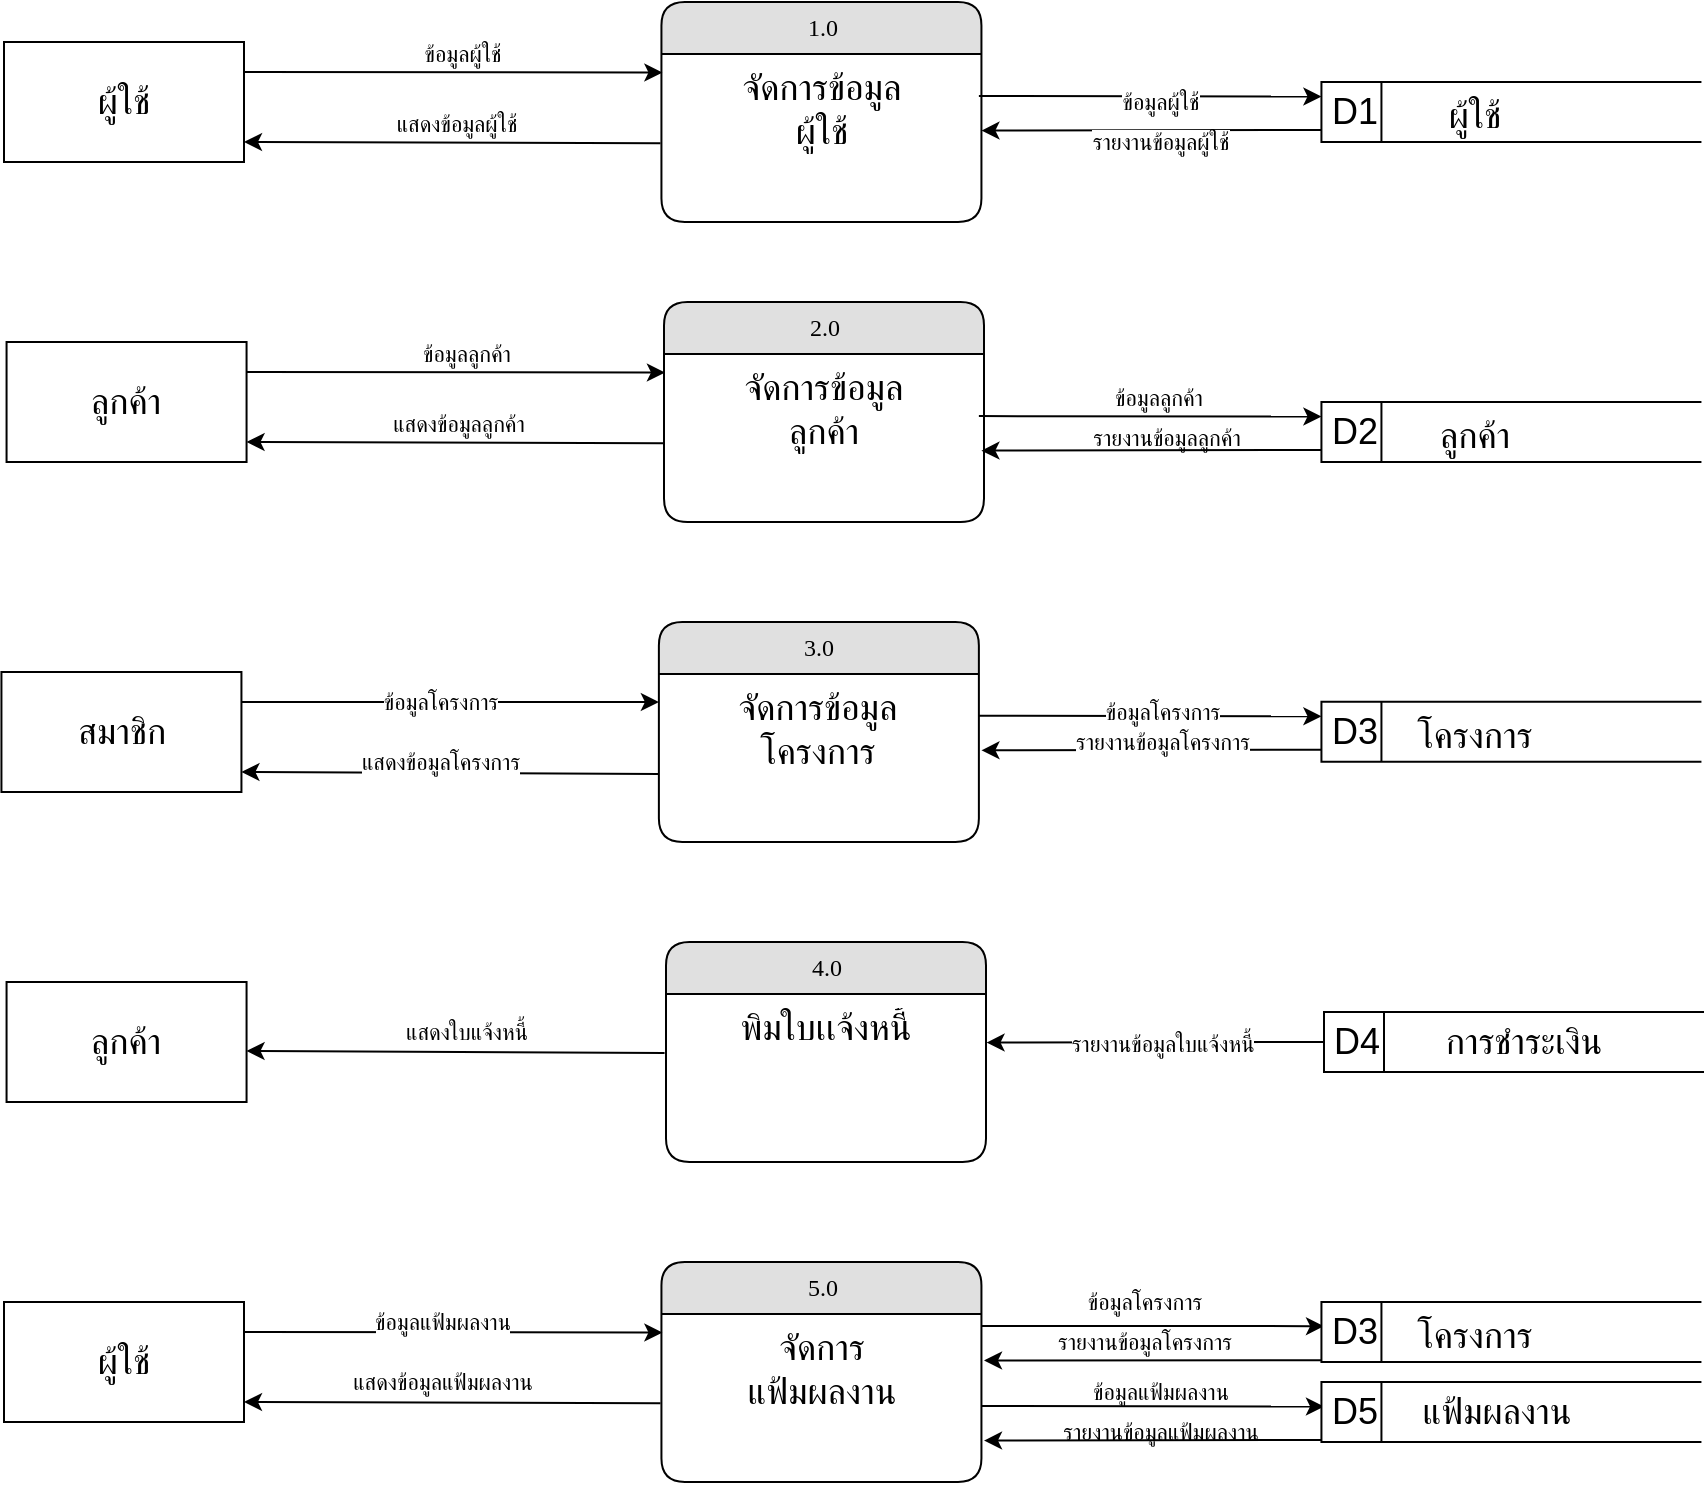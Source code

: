 <mxfile version="25.0.3">
  <diagram name="Page-1" id="b520641d-4fe3-3701-9064-5fc419738815">
    <mxGraphModel dx="2354" dy="600" grid="1" gridSize="10" guides="1" tooltips="1" connect="1" arrows="1" fold="1" page="1" pageScale="1" pageWidth="1100" pageHeight="850" background="none" math="0" shadow="0">
      <root>
        <mxCell id="0" />
        <mxCell id="1" parent="0" />
        <mxCell id="21ea969265ad0168-14" value="1.0" style="swimlane;html=1;fontStyle=0;childLayout=stackLayout;horizontal=1;startSize=26;fillColor=#e0e0e0;horizontalStack=0;resizeParent=1;resizeLast=0;collapsible=1;marginBottom=0;swimlaneFillColor=#ffffff;align=center;rounded=1;shadow=0;comic=0;labelBackgroundColor=none;strokeWidth=1;fontFamily=Verdana;fontSize=12" parent="1" vertex="1">
          <mxGeometry x="-71.28" y="60" width="160" height="110" as="geometry" />
        </mxCell>
        <mxCell id="21ea969265ad0168-15" value="&lt;span style=&quot;font-size: 18px;&quot;&gt;จัดการข้อมูล&lt;br&gt;ผู้ใช้&lt;/span&gt;" style="text;html=1;strokeColor=none;fillColor=none;spacingLeft=4;spacingRight=4;whiteSpace=wrap;overflow=hidden;rotatable=0;points=[[0,0.5],[1,0.5]];portConstraint=eastwest;align=center;" parent="21ea969265ad0168-14" vertex="1">
          <mxGeometry y="26" width="160" height="54" as="geometry" />
        </mxCell>
        <mxCell id="J-rECzXJLJKtCDADrSuw-3" value="&lt;span style=&quot;font-size: 18px; text-wrap-mode: nowrap;&quot;&gt;ผู้ใช้&lt;/span&gt;" style="rounded=0;whiteSpace=wrap;html=1;" parent="1" vertex="1">
          <mxGeometry x="-400" y="80" width="120" height="60" as="geometry" />
        </mxCell>
        <mxCell id="J-rECzXJLJKtCDADrSuw-29" value="3.0" style="swimlane;html=1;fontStyle=0;childLayout=stackLayout;horizontal=1;startSize=26;fillColor=#e0e0e0;horizontalStack=0;resizeParent=1;resizeLast=0;collapsible=1;marginBottom=0;swimlaneFillColor=#ffffff;align=center;rounded=1;shadow=0;comic=0;labelBackgroundColor=none;strokeWidth=1;fontFamily=Verdana;fontSize=12" parent="1" vertex="1">
          <mxGeometry x="-72.56" y="370" width="160" height="110" as="geometry" />
        </mxCell>
        <mxCell id="J-rECzXJLJKtCDADrSuw-30" value="&lt;span style=&quot;font-size: 18px;&quot;&gt;จัดการข้อมูล&lt;/span&gt;&lt;div&gt;&lt;span style=&quot;font-size: 18px;&quot;&gt;โครงการ&lt;/span&gt;&lt;/div&gt;" style="text;html=1;strokeColor=none;fillColor=none;spacingLeft=4;spacingRight=4;whiteSpace=wrap;overflow=hidden;rotatable=0;points=[[0,0.5],[1,0.5]];portConstraint=eastwest;align=center;" parent="J-rECzXJLJKtCDADrSuw-29" vertex="1">
          <mxGeometry y="26" width="160" height="54" as="geometry" />
        </mxCell>
        <mxCell id="J-rECzXJLJKtCDADrSuw-31" value="" style="endArrow=classic;html=1;rounded=0;exitX=1;exitY=0.25;exitDx=0;exitDy=0;entryX=0.003;entryY=0.172;entryDx=0;entryDy=0;entryPerimeter=0;" parent="1" source="J-rECzXJLJKtCDADrSuw-3" target="21ea969265ad0168-15" edge="1">
          <mxGeometry width="50" height="50" relative="1" as="geometry">
            <mxPoint x="-261.28" y="90" as="sourcePoint" />
            <mxPoint x="-67.76" y="92.404" as="targetPoint" />
            <Array as="points" />
          </mxGeometry>
        </mxCell>
        <mxCell id="J-rECzXJLJKtCDADrSuw-40" value="ข้อมูลผู้ใช้" style="edgeLabel;html=1;align=center;verticalAlign=middle;resizable=0;points=[];rotation=0;" parent="J-rECzXJLJKtCDADrSuw-31" vertex="1" connectable="0">
          <mxGeometry x="-0.064" y="2" relative="1" as="geometry">
            <mxPoint x="11" y="-7" as="offset" />
          </mxGeometry>
        </mxCell>
        <mxCell id="J-rECzXJLJKtCDADrSuw-32" value="" style="endArrow=classic;html=1;rounded=0;exitX=-0.003;exitY=0.826;exitDx=0;exitDy=0;entryX=1;entryY=0.833;entryDx=0;entryDy=0;entryPerimeter=0;exitPerimeter=0;" parent="1" source="21ea969265ad0168-15" target="J-rECzXJLJKtCDADrSuw-3" edge="1">
          <mxGeometry width="50" height="50" relative="1" as="geometry">
            <mxPoint x="-71.28" y="122" as="sourcePoint" />
            <mxPoint x="-261.28" y="120" as="targetPoint" />
            <Array as="points" />
          </mxGeometry>
        </mxCell>
        <mxCell id="J-rECzXJLJKtCDADrSuw-41" value="แสดงข้อมูลผู้ใช้" style="edgeLabel;html=1;align=center;verticalAlign=middle;resizable=0;points=[];" parent="J-rECzXJLJKtCDADrSuw-32" vertex="1" connectable="0">
          <mxGeometry x="0.072" y="-2" relative="1" as="geometry">
            <mxPoint x="9" y="-8" as="offset" />
          </mxGeometry>
        </mxCell>
        <mxCell id="J-rECzXJLJKtCDADrSuw-49" value="" style="group" parent="1" vertex="1" connectable="0">
          <mxGeometry x="258.72" y="100" width="190" height="30" as="geometry" />
        </mxCell>
        <mxCell id="J-rECzXJLJKtCDADrSuw-50" value="&lt;font style=&quot;font-size: 18px;&quot;&gt;D1&lt;/font&gt;" style="html=1;dashed=0;whiteSpace=wrap;shape=mxgraph.dfd.dataStoreID;align=left;spacingLeft=3;points=[[0,0],[0.5,0],[1,0],[0,0.5],[1,0.5],[0,1],[0.5,1],[1,1]];container=0;" parent="J-rECzXJLJKtCDADrSuw-49" vertex="1">
          <mxGeometry width="190" height="30" as="geometry" />
        </mxCell>
        <mxCell id="J-rECzXJLJKtCDADrSuw-51" value="&lt;font style=&quot;font-size: 18px; font-weight: normal;&quot;&gt;ผู้ใช้&lt;/font&gt;" style="text;strokeColor=none;fillColor=none;html=1;fontSize=24;fontStyle=1;verticalAlign=middle;align=center;container=0;" parent="J-rECzXJLJKtCDADrSuw-49" vertex="1">
          <mxGeometry x="28.5" width="95" height="30" as="geometry" />
        </mxCell>
        <mxCell id="J-rECzXJLJKtCDADrSuw-52" value="" style="endArrow=classic;html=1;rounded=0;exitX=0.992;exitY=0.389;exitDx=0;exitDy=0;exitPerimeter=0;entryX=0;entryY=0.242;entryDx=0;entryDy=0;entryPerimeter=0;" parent="1" target="J-rECzXJLJKtCDADrSuw-50" edge="1">
          <mxGeometry width="50" height="50" relative="1" as="geometry">
            <mxPoint x="87.44" y="107.006" as="sourcePoint" />
            <mxPoint x="258.72" y="110" as="targetPoint" />
            <Array as="points" />
          </mxGeometry>
        </mxCell>
        <mxCell id="J-rECzXJLJKtCDADrSuw-54" value="" style="endArrow=classic;html=1;rounded=0;exitX=-0.001;exitY=0.799;exitDx=0;exitDy=0;exitPerimeter=0;entryX=1;entryY=0.709;entryDx=0;entryDy=0;entryPerimeter=0;" parent="1" source="J-rECzXJLJKtCDADrSuw-50" edge="1">
          <mxGeometry width="50" height="50" relative="1" as="geometry">
            <mxPoint x="257.72" y="130" as="sourcePoint" />
            <mxPoint x="88.72" y="124.286" as="targetPoint" />
            <Array as="points" />
          </mxGeometry>
        </mxCell>
        <mxCell id="J-rECzXJLJKtCDADrSuw-108" value="&lt;span style=&quot;font-size: 18px;&quot;&gt;สมาชิก&lt;/span&gt;" style="rounded=0;whiteSpace=wrap;html=1;" parent="1" vertex="1">
          <mxGeometry x="-401.28" y="395" width="120" height="60" as="geometry" />
        </mxCell>
        <mxCell id="J-rECzXJLJKtCDADrSuw-109" value="" style="endArrow=classic;html=1;rounded=0;exitX=1;exitY=0.25;exitDx=0;exitDy=0;entryX=0.003;entryY=0.172;entryDx=0;entryDy=0;entryPerimeter=0;" parent="1" source="J-rECzXJLJKtCDADrSuw-108" edge="1">
          <mxGeometry width="50" height="50" relative="1" as="geometry">
            <mxPoint x="-262.56" y="405" as="sourcePoint" />
            <mxPoint x="-72.56" y="410" as="targetPoint" />
            <Array as="points" />
          </mxGeometry>
        </mxCell>
        <mxCell id="J-rECzXJLJKtCDADrSuw-111" value="" style="endArrow=classic;html=1;rounded=0;exitX=-0.003;exitY=0.826;exitDx=0;exitDy=0;entryX=1;entryY=0.833;entryDx=0;entryDy=0;entryPerimeter=0;exitPerimeter=0;" parent="1" target="J-rECzXJLJKtCDADrSuw-108" edge="1">
          <mxGeometry width="50" height="50" relative="1" as="geometry">
            <mxPoint x="-72.56" y="446" as="sourcePoint" />
            <mxPoint x="-262.56" y="435" as="targetPoint" />
            <Array as="points" />
          </mxGeometry>
        </mxCell>
        <mxCell id="J-rECzXJLJKtCDADrSuw-119" value="" style="group" parent="1" vertex="1" connectable="0">
          <mxGeometry x="258.72" y="409.88" width="190" height="30" as="geometry" />
        </mxCell>
        <mxCell id="J-rECzXJLJKtCDADrSuw-120" value="&lt;font style=&quot;font-size: 18px;&quot;&gt;D3&lt;/font&gt;" style="html=1;dashed=0;whiteSpace=wrap;shape=mxgraph.dfd.dataStoreID;align=left;spacingLeft=3;points=[[0,0],[0.5,0],[1,0],[0,0.5],[1,0.5],[0,1],[0.5,1],[1,1]];container=0;" parent="J-rECzXJLJKtCDADrSuw-119" vertex="1">
          <mxGeometry width="190" height="30" as="geometry" />
        </mxCell>
        <mxCell id="J-rECzXJLJKtCDADrSuw-121" value="&lt;span style=&quot;font-size: 18px; font-weight: 400; text-wrap-mode: wrap;&quot;&gt;โครงการ&lt;/span&gt;" style="text;strokeColor=none;fillColor=none;html=1;fontSize=24;fontStyle=1;verticalAlign=middle;align=center;container=0;" parent="J-rECzXJLJKtCDADrSuw-119" vertex="1">
          <mxGeometry x="28.5" width="95" height="30" as="geometry" />
        </mxCell>
        <mxCell id="J-rECzXJLJKtCDADrSuw-122" value="" style="endArrow=classic;html=1;rounded=0;exitX=0.992;exitY=0.389;exitDx=0;exitDy=0;exitPerimeter=0;entryX=0;entryY=0.242;entryDx=0;entryDy=0;entryPerimeter=0;" parent="1" target="J-rECzXJLJKtCDADrSuw-120" edge="1">
          <mxGeometry width="50" height="50" relative="1" as="geometry">
            <mxPoint x="87.44" y="416.886" as="sourcePoint" />
            <mxPoint x="258.72" y="419.88" as="targetPoint" />
            <Array as="points" />
          </mxGeometry>
        </mxCell>
        <mxCell id="J-rECzXJLJKtCDADrSuw-124" value="" style="endArrow=classic;html=1;rounded=0;exitX=-0.001;exitY=0.799;exitDx=0;exitDy=0;exitPerimeter=0;entryX=1;entryY=0.709;entryDx=0;entryDy=0;entryPerimeter=0;" parent="1" source="J-rECzXJLJKtCDADrSuw-120" edge="1">
          <mxGeometry width="50" height="50" relative="1" as="geometry">
            <mxPoint x="257.72" y="439.88" as="sourcePoint" />
            <mxPoint x="88.72" y="434.166" as="targetPoint" />
            <Array as="points" />
          </mxGeometry>
        </mxCell>
        <mxCell id="J-rECzXJLJKtCDADrSuw-140" value="4.0" style="swimlane;html=1;fontStyle=0;childLayout=stackLayout;horizontal=1;startSize=26;fillColor=#e0e0e0;horizontalStack=0;resizeParent=1;resizeLast=0;collapsible=1;marginBottom=0;swimlaneFillColor=#ffffff;align=center;rounded=1;shadow=0;comic=0;labelBackgroundColor=none;strokeWidth=1;fontFamily=Verdana;fontSize=12" parent="1" vertex="1">
          <mxGeometry x="-69" y="530" width="160" height="110" as="geometry" />
        </mxCell>
        <mxCell id="J-rECzXJLJKtCDADrSuw-202" value="&lt;span style=&quot;font-size: 18px;&quot;&gt;พิมใบเเจ้งหนี้&lt;/span&gt;" style="text;html=1;strokeColor=none;fillColor=none;spacingLeft=4;spacingRight=4;whiteSpace=wrap;overflow=hidden;rotatable=0;points=[[0,0.5],[1,0.5]];portConstraint=eastwest;align=center;" parent="J-rECzXJLJKtCDADrSuw-140" vertex="1">
          <mxGeometry y="26" width="160" height="54" as="geometry" />
        </mxCell>
        <mxCell id="J-rECzXJLJKtCDADrSuw-142" value="&lt;span style=&quot;font-size: 18px;&quot;&gt;ลูกค้า&lt;/span&gt;" style="rounded=0;whiteSpace=wrap;html=1;" parent="1" vertex="1">
          <mxGeometry x="-398.72" y="550" width="120" height="60" as="geometry" />
        </mxCell>
        <mxCell id="J-rECzXJLJKtCDADrSuw-161" value="" style="endArrow=classic;html=1;rounded=0;exitX=-0.001;exitY=0.799;exitDx=0;exitDy=0;exitPerimeter=0;entryX=1;entryY=0.709;entryDx=0;entryDy=0;entryPerimeter=0;" parent="1" edge="1">
          <mxGeometry width="50" height="50" relative="1" as="geometry">
            <mxPoint x="261.09" y="579.97" as="sourcePoint" />
            <mxPoint x="91.28" y="580.286" as="targetPoint" />
            <Array as="points" />
          </mxGeometry>
        </mxCell>
        <mxCell id="J-rECzXJLJKtCDADrSuw-206" value="5.0" style="swimlane;html=1;fontStyle=0;childLayout=stackLayout;horizontal=1;startSize=26;fillColor=#e0e0e0;horizontalStack=0;resizeParent=1;resizeLast=0;collapsible=1;marginBottom=0;swimlaneFillColor=#ffffff;align=center;rounded=1;shadow=0;comic=0;labelBackgroundColor=none;strokeWidth=1;fontFamily=Verdana;fontSize=12" parent="1" vertex="1">
          <mxGeometry x="-71.28" y="690" width="160" height="110" as="geometry" />
        </mxCell>
        <mxCell id="J-rECzXJLJKtCDADrSuw-207" value="&lt;span style=&quot;font-size: 18px;&quot;&gt;จัดการ&lt;/span&gt;&lt;div&gt;&lt;span style=&quot;font-size: 18px;&quot;&gt;แฟ้มผลงาน&lt;/span&gt;&lt;/div&gt;" style="text;html=1;strokeColor=none;fillColor=none;spacingLeft=4;spacingRight=4;whiteSpace=wrap;overflow=hidden;rotatable=0;points=[[0,0.5],[1,0.5]];portConstraint=eastwest;align=center;" parent="J-rECzXJLJKtCDADrSuw-206" vertex="1">
          <mxGeometry y="26" width="160" height="54" as="geometry" />
        </mxCell>
        <mxCell id="J-rECzXJLJKtCDADrSuw-208" value="&lt;span style=&quot;font-size: 18px; text-wrap-mode: nowrap;&quot;&gt;ผู้ใช้&lt;/span&gt;" style="rounded=0;whiteSpace=wrap;html=1;" parent="1" vertex="1">
          <mxGeometry x="-400" y="710" width="120" height="60" as="geometry" />
        </mxCell>
        <mxCell id="J-rECzXJLJKtCDADrSuw-209" value="" style="endArrow=classic;html=1;rounded=0;exitX=1;exitY=0.25;exitDx=0;exitDy=0;entryX=0.003;entryY=0.172;entryDx=0;entryDy=0;entryPerimeter=0;" parent="1" source="J-rECzXJLJKtCDADrSuw-208" edge="1">
          <mxGeometry width="50" height="50" relative="1" as="geometry">
            <mxPoint x="-261.28" y="720" as="sourcePoint" />
            <mxPoint x="-70.8" y="725.288" as="targetPoint" />
            <Array as="points" />
          </mxGeometry>
        </mxCell>
        <mxCell id="J-rECzXJLJKtCDADrSuw-211" value="" style="endArrow=classic;html=1;rounded=0;exitX=-0.003;exitY=0.826;exitDx=0;exitDy=0;entryX=1;entryY=0.833;entryDx=0;entryDy=0;entryPerimeter=0;exitPerimeter=0;" parent="1" target="J-rECzXJLJKtCDADrSuw-208" edge="1">
          <mxGeometry width="50" height="50" relative="1" as="geometry">
            <mxPoint x="-71.76" y="760.604" as="sourcePoint" />
            <mxPoint x="-261.28" y="750" as="targetPoint" />
            <Array as="points" />
          </mxGeometry>
        </mxCell>
        <mxCell id="J-rECzXJLJKtCDADrSuw-235" value="" style="endArrow=classic;html=1;rounded=0;exitX=-0.003;exitY=0.826;exitDx=0;exitDy=0;entryX=1;entryY=0.833;entryDx=0;entryDy=0;entryPerimeter=0;exitPerimeter=0;" parent="1" edge="1">
          <mxGeometry width="50" height="50" relative="1" as="geometry">
            <mxPoint x="-69.72" y="585.5" as="sourcePoint" />
            <mxPoint x="-278.72" y="584.5" as="targetPoint" />
            <Array as="points" />
          </mxGeometry>
        </mxCell>
        <mxCell id="J-rECzXJLJKtCDADrSuw-236" value="แสดงใบแจ้งหนี้" style="edgeLabel;html=1;align=center;verticalAlign=middle;resizable=0;points=[];" parent="J-rECzXJLJKtCDADrSuw-235" vertex="1" connectable="0">
          <mxGeometry x="0.072" y="-2" relative="1" as="geometry">
            <mxPoint x="12" y="-8" as="offset" />
          </mxGeometry>
        </mxCell>
        <mxCell id="J-rECzXJLJKtCDADrSuw-249" value="รายงานข้อมูลใบแจ้งหนี้" style="edgeLabel;html=1;align=center;verticalAlign=middle;resizable=0;points=[];" parent="J-rECzXJLJKtCDADrSuw-235" vertex="1" connectable="0">
          <mxGeometry x="0.072" y="-2" relative="1" as="geometry">
            <mxPoint x="360" y="-2" as="offset" />
          </mxGeometry>
        </mxCell>
        <mxCell id="J-rECzXJLJKtCDADrSuw-250" value="ข้อมูลผู้ใช้" style="edgeLabel;html=1;align=center;verticalAlign=middle;resizable=0;points=[];" parent="J-rECzXJLJKtCDADrSuw-235" vertex="1" connectable="0">
          <mxGeometry x="0.072" y="-2" relative="1" as="geometry">
            <mxPoint x="359" y="-473" as="offset" />
          </mxGeometry>
        </mxCell>
        <mxCell id="J-rECzXJLJKtCDADrSuw-251" value="รายงานข้อมูลผู้ใช้" style="edgeLabel;html=1;align=center;verticalAlign=middle;resizable=0;points=[];" parent="J-rECzXJLJKtCDADrSuw-235" vertex="1" connectable="0">
          <mxGeometry x="0.072" y="-2" relative="1" as="geometry">
            <mxPoint x="359" y="-453" as="offset" />
          </mxGeometry>
        </mxCell>
        <mxCell id="J-rECzXJLJKtCDADrSuw-256" value="แสดงข้อมูลโครงการ" style="edgeLabel;html=1;align=center;verticalAlign=middle;resizable=0;points=[];" parent="J-rECzXJLJKtCDADrSuw-235" vertex="1" connectable="0">
          <mxGeometry x="0.072" y="-2" relative="1" as="geometry">
            <mxPoint x="-1" y="-143" as="offset" />
          </mxGeometry>
        </mxCell>
        <mxCell id="J-rECzXJLJKtCDADrSuw-259" value="ข้อมูลโครงการ" style="edgeLabel;html=1;align=center;verticalAlign=middle;resizable=0;points=[];" parent="J-rECzXJLJKtCDADrSuw-235" vertex="1" connectable="0">
          <mxGeometry x="0.072" y="-2" relative="1" as="geometry">
            <mxPoint x="-1" y="-173" as="offset" />
          </mxGeometry>
        </mxCell>
        <mxCell id="J-rECzXJLJKtCDADrSuw-260" value="ข้อมูลโครงการ" style="edgeLabel;html=1;align=center;verticalAlign=middle;resizable=0;points=[];" parent="J-rECzXJLJKtCDADrSuw-235" vertex="1" connectable="0">
          <mxGeometry x="0.072" y="-2" relative="1" as="geometry">
            <mxPoint x="360" y="-168" as="offset" />
          </mxGeometry>
        </mxCell>
        <mxCell id="J-rECzXJLJKtCDADrSuw-261" value="รายงานข้อมูลโครงการ" style="edgeLabel;html=1;align=center;verticalAlign=middle;resizable=0;points=[];" parent="J-rECzXJLJKtCDADrSuw-235" vertex="1" connectable="0">
          <mxGeometry x="0.072" y="-2" relative="1" as="geometry">
            <mxPoint x="360" y="-153" as="offset" />
          </mxGeometry>
        </mxCell>
        <mxCell id="J-rECzXJLJKtCDADrSuw-265" value="ข้อมูลโครงการ" style="edgeLabel;html=1;align=center;verticalAlign=middle;resizable=0;points=[];" parent="J-rECzXJLJKtCDADrSuw-235" vertex="1" connectable="0">
          <mxGeometry x="0.072" y="-2" relative="1" as="geometry">
            <mxPoint x="351" y="127" as="offset" />
          </mxGeometry>
        </mxCell>
        <mxCell id="J-rECzXJLJKtCDADrSuw-266" value="รายงานข้อมูลโครงการ" style="edgeLabel;html=1;align=center;verticalAlign=middle;resizable=0;points=[];" parent="J-rECzXJLJKtCDADrSuw-235" vertex="1" connectable="0">
          <mxGeometry x="0.072" y="-2" relative="1" as="geometry">
            <mxPoint x="351" y="147" as="offset" />
          </mxGeometry>
        </mxCell>
        <mxCell id="J-rECzXJLJKtCDADrSuw-272" value="ข้อมูลแฟ้มผลงาน" style="edgeLabel;html=1;align=center;verticalAlign=middle;resizable=0;points=[];" parent="J-rECzXJLJKtCDADrSuw-235" vertex="1" connectable="0">
          <mxGeometry x="0.072" y="-2" relative="1" as="geometry">
            <mxPoint x="359" y="172" as="offset" />
          </mxGeometry>
        </mxCell>
        <mxCell id="J-rECzXJLJKtCDADrSuw-273" value="รายงานข้อมูลแฟ้มผลงาน" style="edgeLabel;html=1;align=center;verticalAlign=middle;resizable=0;points=[];" parent="J-rECzXJLJKtCDADrSuw-235" vertex="1" connectable="0">
          <mxGeometry x="0.072" y="-2" relative="1" as="geometry">
            <mxPoint x="359" y="192" as="offset" />
          </mxGeometry>
        </mxCell>
        <mxCell id="J-rECzXJLJKtCDADrSuw-277" value="ข้อมูลแฟ้มผลงาน" style="edgeLabel;html=1;align=center;verticalAlign=middle;resizable=0;points=[];" parent="J-rECzXJLJKtCDADrSuw-235" vertex="1" connectable="0">
          <mxGeometry x="0.072" y="-2" relative="1" as="geometry">
            <mxPoint y="137" as="offset" />
          </mxGeometry>
        </mxCell>
        <mxCell id="J-rECzXJLJKtCDADrSuw-278" value="แสดงข้อมูลแฟ้มผลงาน" style="edgeLabel;html=1;align=center;verticalAlign=middle;resizable=0;points=[];" parent="J-rECzXJLJKtCDADrSuw-235" vertex="1" connectable="0">
          <mxGeometry x="0.072" y="-2" relative="1" as="geometry">
            <mxPoint y="167" as="offset" />
          </mxGeometry>
        </mxCell>
        <mxCell id="q0jEr9tOCAXGT7uGepia-21" value="ข้อมูลลูกค้า" style="edgeLabel;html=1;align=center;verticalAlign=middle;resizable=0;points=[];" parent="J-rECzXJLJKtCDADrSuw-235" vertex="1" connectable="0">
          <mxGeometry x="0.072" y="-2" relative="1" as="geometry">
            <mxPoint x="358" y="-325" as="offset" />
          </mxGeometry>
        </mxCell>
        <mxCell id="q0jEr9tOCAXGT7uGepia-22" value="รายงานข้อมูลลูกค้า" style="edgeLabel;html=1;align=center;verticalAlign=middle;resizable=0;points=[];" parent="J-rECzXJLJKtCDADrSuw-235" vertex="1" connectable="0">
          <mxGeometry x="0.072" y="-2" relative="1" as="geometry">
            <mxPoint x="362" y="-305" as="offset" />
          </mxGeometry>
        </mxCell>
        <mxCell id="J-rECzXJLJKtCDADrSuw-245" value="" style="group" parent="1" vertex="1" connectable="0">
          <mxGeometry x="260" y="565" width="190" height="30" as="geometry" />
        </mxCell>
        <mxCell id="J-rECzXJLJKtCDADrSuw-246" value="&lt;font style=&quot;font-size: 18px;&quot;&gt;D4&lt;/font&gt;" style="html=1;dashed=0;whiteSpace=wrap;shape=mxgraph.dfd.dataStoreID;align=left;spacingLeft=3;points=[[0,0],[0.5,0],[1,0],[0,0.5],[1,0.5],[0,1],[0.5,1],[1,1]];container=0;" parent="J-rECzXJLJKtCDADrSuw-245" vertex="1">
          <mxGeometry width="190" height="30" as="geometry" />
        </mxCell>
        <mxCell id="J-rECzXJLJKtCDADrSuw-244" value="&lt;span style=&quot;font-size: 18px;&quot;&gt;การชำระเงิน&lt;/span&gt;" style="text;strokeColor=none;align=center;fillColor=none;html=1;verticalAlign=middle;whiteSpace=wrap;rounded=0;" parent="J-rECzXJLJKtCDADrSuw-245" vertex="1">
          <mxGeometry x="50" width="100" height="30" as="geometry" />
        </mxCell>
        <mxCell id="J-rECzXJLJKtCDADrSuw-263" value="" style="endArrow=classic;html=1;rounded=0;exitX=0.992;exitY=0.389;exitDx=0;exitDy=0;exitPerimeter=0;entryX=0;entryY=0.242;entryDx=0;entryDy=0;entryPerimeter=0;" parent="1" edge="1">
          <mxGeometry width="50" height="50" relative="1" as="geometry">
            <mxPoint x="88.72" y="721.966" as="sourcePoint" />
            <mxPoint x="260" y="722.08" as="targetPoint" />
            <Array as="points" />
          </mxGeometry>
        </mxCell>
        <mxCell id="J-rECzXJLJKtCDADrSuw-264" value="" style="endArrow=classic;html=1;rounded=0;exitX=-0.001;exitY=0.799;exitDx=0;exitDy=0;exitPerimeter=0;entryX=1;entryY=0.709;entryDx=0;entryDy=0;entryPerimeter=0;" parent="1" edge="1">
          <mxGeometry width="50" height="50" relative="1" as="geometry">
            <mxPoint x="260" y="739.08" as="sourcePoint" />
            <mxPoint x="90" y="739.246" as="targetPoint" />
            <Array as="points" />
          </mxGeometry>
        </mxCell>
        <mxCell id="J-rECzXJLJKtCDADrSuw-267" value="" style="group" parent="1" vertex="1" connectable="0">
          <mxGeometry x="258.72" y="710" width="190" height="30" as="geometry" />
        </mxCell>
        <mxCell id="J-rECzXJLJKtCDADrSuw-268" value="&lt;font style=&quot;font-size: 18px;&quot;&gt;D3&lt;/font&gt;" style="html=1;dashed=0;whiteSpace=wrap;shape=mxgraph.dfd.dataStoreID;align=left;spacingLeft=3;points=[[0,0],[0.5,0],[1,0],[0,0.5],[1,0.5],[0,1],[0.5,1],[1,1]];container=0;" parent="J-rECzXJLJKtCDADrSuw-267" vertex="1">
          <mxGeometry width="190" height="30" as="geometry" />
        </mxCell>
        <mxCell id="J-rECzXJLJKtCDADrSuw-269" value="&lt;span style=&quot;font-size: 18px; font-weight: 400; text-wrap-mode: wrap;&quot;&gt;โครงการ&lt;/span&gt;" style="text;strokeColor=none;fillColor=none;html=1;fontSize=24;fontStyle=1;verticalAlign=middle;align=center;container=0;" parent="J-rECzXJLJKtCDADrSuw-267" vertex="1">
          <mxGeometry x="28.5" width="95" height="30" as="geometry" />
        </mxCell>
        <mxCell id="J-rECzXJLJKtCDADrSuw-270" value="" style="endArrow=classic;html=1;rounded=0;exitX=0.992;exitY=0.389;exitDx=0;exitDy=0;exitPerimeter=0;entryX=0;entryY=0.242;entryDx=0;entryDy=0;entryPerimeter=0;" parent="1" edge="1">
          <mxGeometry width="50" height="50" relative="1" as="geometry">
            <mxPoint x="88.72" y="762.006" as="sourcePoint" />
            <mxPoint x="260" y="762.26" as="targetPoint" />
            <Array as="points" />
          </mxGeometry>
        </mxCell>
        <mxCell id="J-rECzXJLJKtCDADrSuw-271" value="" style="endArrow=classic;html=1;rounded=0;exitX=-0.001;exitY=0.799;exitDx=0;exitDy=0;exitPerimeter=0;entryX=1;entryY=0.709;entryDx=0;entryDy=0;entryPerimeter=0;" parent="1" edge="1">
          <mxGeometry width="50" height="50" relative="1" as="geometry">
            <mxPoint x="259.81" y="778.97" as="sourcePoint" />
            <mxPoint x="90" y="779.286" as="targetPoint" />
            <Array as="points" />
          </mxGeometry>
        </mxCell>
        <mxCell id="J-rECzXJLJKtCDADrSuw-274" value="" style="group" parent="1" vertex="1" connectable="0">
          <mxGeometry x="258.72" y="750" width="190" height="30" as="geometry" />
        </mxCell>
        <mxCell id="J-rECzXJLJKtCDADrSuw-275" value="&lt;font style=&quot;font-size: 18px;&quot;&gt;D5&lt;/font&gt;" style="html=1;dashed=0;whiteSpace=wrap;shape=mxgraph.dfd.dataStoreID;align=left;spacingLeft=3;points=[[0,0],[0.5,0],[1,0],[0,0.5],[1,0.5],[0,1],[0.5,1],[1,1]];container=0;" parent="J-rECzXJLJKtCDADrSuw-274" vertex="1">
          <mxGeometry width="190" height="30" as="geometry" />
        </mxCell>
        <mxCell id="J-rECzXJLJKtCDADrSuw-276" value="&lt;div&gt;&lt;span style=&quot;font-size: 18px;&quot;&gt;แฟ้มผลงาน&lt;/span&gt;&lt;/div&gt;" style="text;strokeColor=none;align=center;fillColor=none;html=1;verticalAlign=middle;whiteSpace=wrap;rounded=0;" parent="J-rECzXJLJKtCDADrSuw-274" vertex="1">
          <mxGeometry x="35" width="105" height="30" as="geometry" />
        </mxCell>
        <mxCell id="q0jEr9tOCAXGT7uGepia-1" value="2.0" style="swimlane;html=1;fontStyle=0;childLayout=stackLayout;horizontal=1;startSize=26;fillColor=#e0e0e0;horizontalStack=0;resizeParent=1;resizeLast=0;collapsible=1;marginBottom=0;swimlaneFillColor=#ffffff;align=center;rounded=1;shadow=0;comic=0;labelBackgroundColor=none;strokeWidth=1;fontFamily=Verdana;fontSize=12" parent="1" vertex="1">
          <mxGeometry x="-70" y="210" width="160" height="110" as="geometry" />
        </mxCell>
        <mxCell id="q0jEr9tOCAXGT7uGepia-2" value="&lt;span style=&quot;font-size: 18px;&quot;&gt;จัดการข้อมูล&lt;br&gt;ลูกค้า&lt;/span&gt;" style="text;html=1;strokeColor=none;fillColor=none;spacingLeft=4;spacingRight=4;whiteSpace=wrap;overflow=hidden;rotatable=0;points=[[0,0.5],[1,0.5]];portConstraint=eastwest;align=center;" parent="q0jEr9tOCAXGT7uGepia-1" vertex="1">
          <mxGeometry y="26" width="160" height="54" as="geometry" />
        </mxCell>
        <mxCell id="q0jEr9tOCAXGT7uGepia-3" value="&lt;font style=&quot;font-size: 18px;&quot;&gt;ลูกค้า&lt;/font&gt;" style="rounded=0;whiteSpace=wrap;html=1;" parent="1" vertex="1">
          <mxGeometry x="-398.72" y="230" width="120" height="60" as="geometry" />
        </mxCell>
        <mxCell id="q0jEr9tOCAXGT7uGepia-4" value="" style="endArrow=classic;html=1;rounded=0;exitX=1;exitY=0.25;exitDx=0;exitDy=0;entryX=0.003;entryY=0.172;entryDx=0;entryDy=0;entryPerimeter=0;" parent="1" source="q0jEr9tOCAXGT7uGepia-3" target="q0jEr9tOCAXGT7uGepia-2" edge="1">
          <mxGeometry width="50" height="50" relative="1" as="geometry">
            <mxPoint x="-260.0" y="240" as="sourcePoint" />
            <mxPoint x="-66.48" y="242.404" as="targetPoint" />
            <Array as="points" />
          </mxGeometry>
        </mxCell>
        <mxCell id="q0jEr9tOCAXGT7uGepia-5" value="ข้อมูลลูกค้า" style="edgeLabel;html=1;align=center;verticalAlign=middle;resizable=0;points=[];rotation=0;" parent="q0jEr9tOCAXGT7uGepia-4" vertex="1" connectable="0">
          <mxGeometry x="-0.064" y="2" relative="1" as="geometry">
            <mxPoint x="11" y="-7" as="offset" />
          </mxGeometry>
        </mxCell>
        <mxCell id="q0jEr9tOCAXGT7uGepia-6" value="" style="endArrow=classic;html=1;rounded=0;exitX=-0.003;exitY=0.826;exitDx=0;exitDy=0;entryX=1;entryY=0.833;entryDx=0;entryDy=0;entryPerimeter=0;exitPerimeter=0;" parent="1" source="q0jEr9tOCAXGT7uGepia-2" target="q0jEr9tOCAXGT7uGepia-3" edge="1">
          <mxGeometry width="50" height="50" relative="1" as="geometry">
            <mxPoint x="-70" y="272" as="sourcePoint" />
            <mxPoint x="-260.0" y="270" as="targetPoint" />
            <Array as="points" />
          </mxGeometry>
        </mxCell>
        <mxCell id="q0jEr9tOCAXGT7uGepia-7" value="แสดงข้อมูลลูกค้า" style="edgeLabel;html=1;align=center;verticalAlign=middle;resizable=0;points=[];" parent="q0jEr9tOCAXGT7uGepia-6" vertex="1" connectable="0">
          <mxGeometry x="0.072" y="-2" relative="1" as="geometry">
            <mxPoint x="9" y="-8" as="offset" />
          </mxGeometry>
        </mxCell>
        <mxCell id="q0jEr9tOCAXGT7uGepia-13" value="" style="group" parent="1" vertex="1" connectable="0">
          <mxGeometry x="258.72" y="260.03" width="190" height="30" as="geometry" />
        </mxCell>
        <mxCell id="q0jEr9tOCAXGT7uGepia-14" value="&lt;font style=&quot;font-size: 18px;&quot;&gt;D2&lt;/font&gt;" style="html=1;dashed=0;whiteSpace=wrap;shape=mxgraph.dfd.dataStoreID;align=left;spacingLeft=3;points=[[0,0],[0.5,0],[1,0],[0,0.5],[1,0.5],[0,1],[0.5,1],[1,1]];container=0;" parent="q0jEr9tOCAXGT7uGepia-13" vertex="1">
          <mxGeometry width="190" height="30" as="geometry" />
        </mxCell>
        <mxCell id="q0jEr9tOCAXGT7uGepia-15" value="&lt;span style=&quot;font-size: 18px; font-weight: 400; text-wrap-mode: wrap;&quot;&gt;ลูกค้า&lt;/span&gt;" style="text;strokeColor=none;fillColor=none;html=1;fontSize=24;fontStyle=1;verticalAlign=middle;align=center;container=0;" parent="q0jEr9tOCAXGT7uGepia-13" vertex="1">
          <mxGeometry x="28.5" width="95" height="30" as="geometry" />
        </mxCell>
        <mxCell id="q0jEr9tOCAXGT7uGepia-16" value="" style="endArrow=classic;html=1;rounded=0;exitX=0.992;exitY=0.389;exitDx=0;exitDy=0;exitPerimeter=0;entryX=0;entryY=0.242;entryDx=0;entryDy=0;entryPerimeter=0;" parent="1" target="q0jEr9tOCAXGT7uGepia-14" edge="1">
          <mxGeometry width="50" height="50" relative="1" as="geometry">
            <mxPoint x="87.44" y="267.036" as="sourcePoint" />
            <mxPoint x="258.72" y="270.03" as="targetPoint" />
            <Array as="points" />
          </mxGeometry>
        </mxCell>
        <mxCell id="q0jEr9tOCAXGT7uGepia-17" value="" style="endArrow=classic;html=1;rounded=0;exitX=-0.001;exitY=0.799;exitDx=0;exitDy=0;exitPerimeter=0;entryX=1;entryY=0.709;entryDx=0;entryDy=0;entryPerimeter=0;" parent="1" source="q0jEr9tOCAXGT7uGepia-14" edge="1">
          <mxGeometry width="50" height="50" relative="1" as="geometry">
            <mxPoint x="257.72" y="290.03" as="sourcePoint" />
            <mxPoint x="88.72" y="284.316" as="targetPoint" />
            <Array as="points" />
          </mxGeometry>
        </mxCell>
      </root>
    </mxGraphModel>
  </diagram>
</mxfile>

